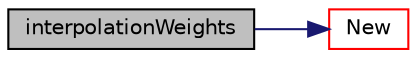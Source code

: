digraph "interpolationWeights"
{
  bgcolor="transparent";
  edge [fontname="Helvetica",fontsize="10",labelfontname="Helvetica",labelfontsize="10"];
  node [fontname="Helvetica",fontsize="10",shape=record];
  rankdir="LR";
  Node0 [label="interpolationWeights",height=0.2,width=0.4,color="black", fillcolor="grey75", style="filled", fontcolor="black"];
  Node0 -> Node1 [color="midnightblue",fontsize="10",style="solid",fontname="Helvetica"];
  Node1 [label="New",height=0.2,width=0.4,color="red",URL="$a27865.html#a9c16f96eb264349faebd1e04f84fc996",tooltip="Return a reference to the selected interpolationWeights. "];
}
